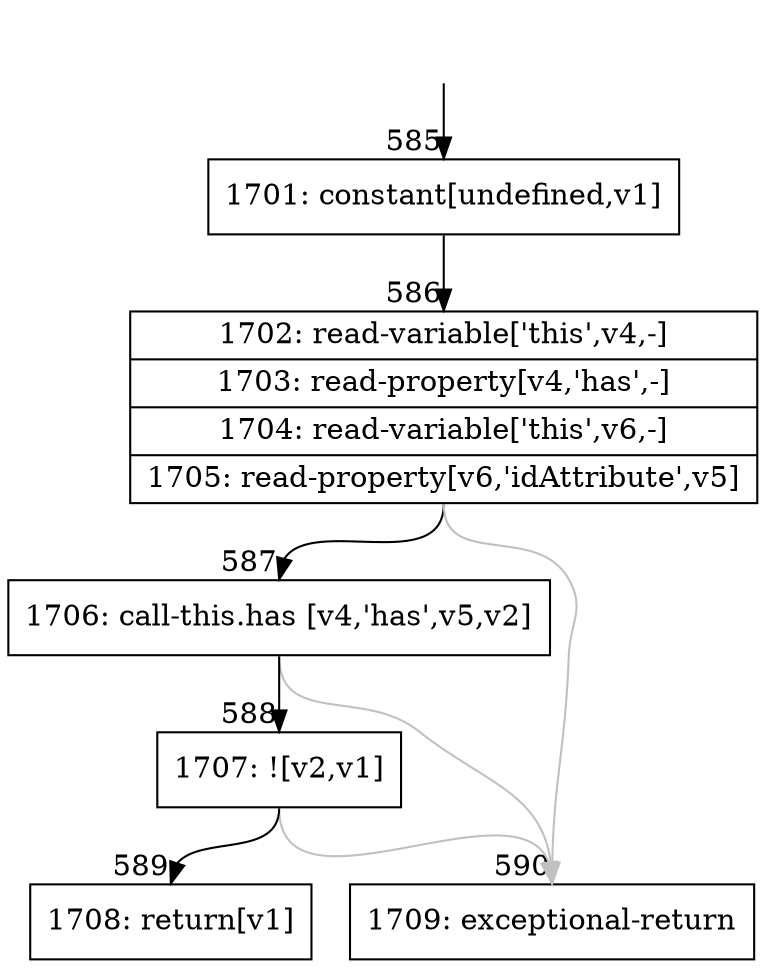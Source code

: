 digraph {
rankdir="TD"
BB_entry39[shape=none,label=""];
BB_entry39 -> BB585 [tailport=s, headport=n, headlabel="    585"]
BB585 [shape=record label="{1701: constant[undefined,v1]}" ] 
BB585 -> BB586 [tailport=s, headport=n, headlabel="      586"]
BB586 [shape=record label="{1702: read-variable['this',v4,-]|1703: read-property[v4,'has',-]|1704: read-variable['this',v6,-]|1705: read-property[v6,'idAttribute',v5]}" ] 
BB586 -> BB587 [tailport=s, headport=n, headlabel="      587"]
BB586 -> BB590 [tailport=s, headport=n, color=gray, headlabel="      590"]
BB587 [shape=record label="{1706: call-this.has [v4,'has',v5,v2]}" ] 
BB587 -> BB588 [tailport=s, headport=n, headlabel="      588"]
BB587 -> BB590 [tailport=s, headport=n, color=gray]
BB588 [shape=record label="{1707: ![v2,v1]}" ] 
BB588 -> BB589 [tailport=s, headport=n, headlabel="      589"]
BB588 -> BB590 [tailport=s, headport=n, color=gray]
BB589 [shape=record label="{1708: return[v1]}" ] 
BB590 [shape=record label="{1709: exceptional-return}" ] 
//#$~ 553
}
